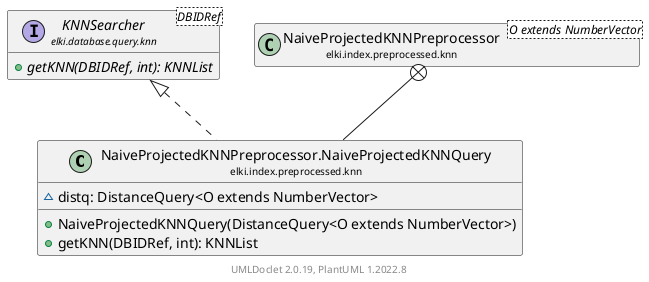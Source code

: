 @startuml
    remove .*\.(Instance|Par|Parameterizer|Factory)$
    set namespaceSeparator none
    hide empty fields
    hide empty methods

    class "<size:14>NaiveProjectedKNNPreprocessor.NaiveProjectedKNNQuery\n<size:10>elki.index.preprocessed.knn" as elki.index.preprocessed.knn.NaiveProjectedKNNPreprocessor.NaiveProjectedKNNQuery [[NaiveProjectedKNNPreprocessor.NaiveProjectedKNNQuery.html]] {
        ~distq: DistanceQuery<O extends NumberVector>
        +NaiveProjectedKNNQuery(DistanceQuery<O extends NumberVector>)
        +getKNN(DBIDRef, int): KNNList
    }

    interface "<size:14>KNNSearcher\n<size:10>elki.database.query.knn" as elki.database.query.knn.KNNSearcher<DBIDRef> [[../../../database/query/knn/KNNSearcher.html]] {
        {abstract} +getKNN(DBIDRef, int): KNNList
    }
    class "<size:14>NaiveProjectedKNNPreprocessor\n<size:10>elki.index.preprocessed.knn" as elki.index.preprocessed.knn.NaiveProjectedKNNPreprocessor<O extends NumberVector> [[NaiveProjectedKNNPreprocessor.html]]

    elki.database.query.knn.KNNSearcher <|.. elki.index.preprocessed.knn.NaiveProjectedKNNPreprocessor.NaiveProjectedKNNQuery
    elki.index.preprocessed.knn.NaiveProjectedKNNPreprocessor +-- elki.index.preprocessed.knn.NaiveProjectedKNNPreprocessor.NaiveProjectedKNNQuery

    center footer UMLDoclet 2.0.19, PlantUML 1.2022.8
@enduml
